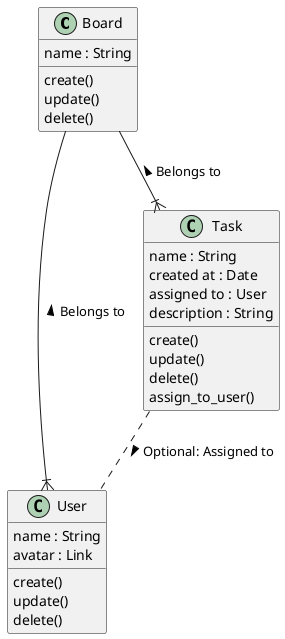 @startuml
'https://plantuml.com/class-diagram


Board --|{ User : Belongs to <
Board --|{ Task : Belongs to <
Task .. User : Optional: Assigned to >



class Board {
name : String
create()
update()
delete()
}

class User {
name : String
avatar : Link
create()
update()
delete()
}

class Task {
name : String
created at : Date
assigned to : User
description : String
create()
update()
delete()
assign_to_user()
}

@enduml